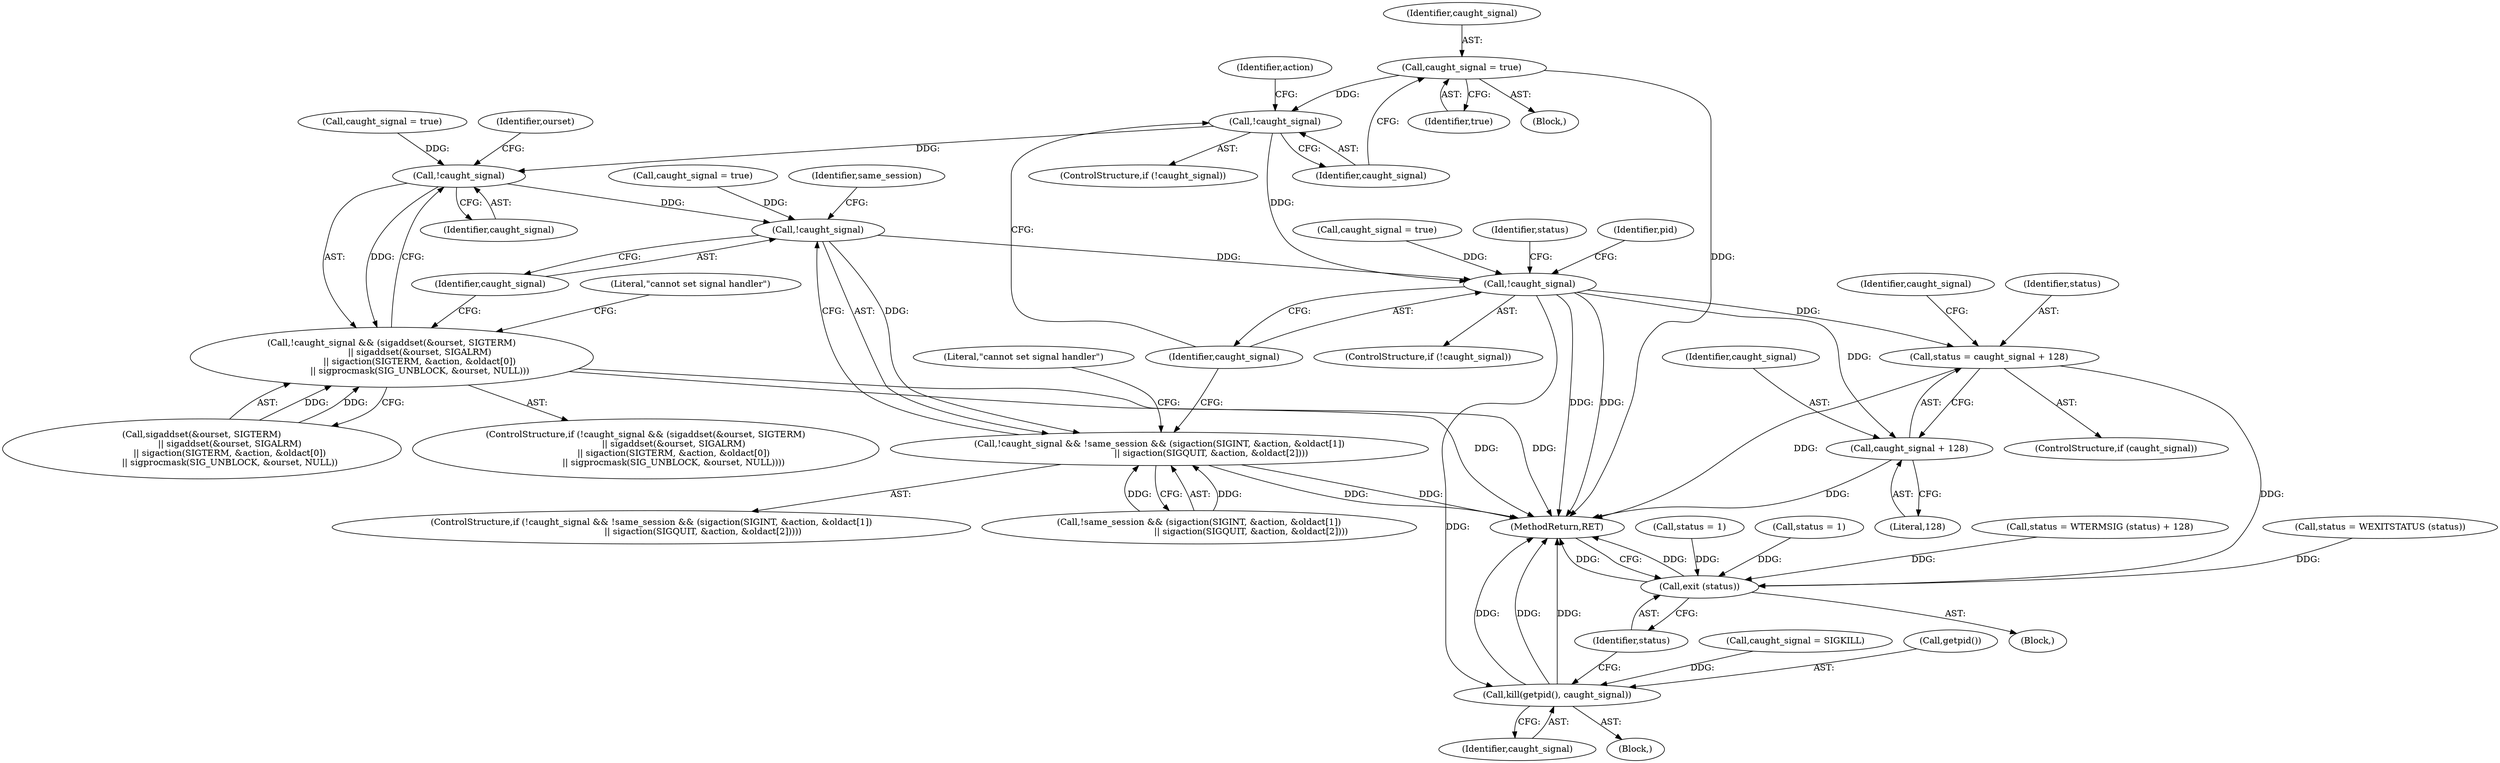 digraph "0_util-linux_dffab154d29a288aa171ff50263ecc8f2e14a891@API" {
"1000188" [label="(Call,caught_signal = true)"];
"1000192" [label="(Call,!caught_signal)"];
"1000237" [label="(Call,!caught_signal)"];
"1000236" [label="(Call,!caught_signal && (sigaddset(&ourset, SIGTERM)\n                    || sigaddset(&ourset, SIGALRM)\n                    || sigaction(SIGTERM, &action, &oldact[0])\n                    || sigprocmask(SIG_UNBLOCK, &ourset, NULL)))"];
"1000272" [label="(Call,!caught_signal)"];
"1000271" [label="(Call,!caught_signal && !same_session && (sigaction(SIGINT, &action, &oldact[1])\n                                     || sigaction(SIGQUIT, &action, &oldact[2])))"];
"1000302" [label="(Call,!caught_signal)"];
"1000372" [label="(Call,status = caught_signal + 128)"];
"1000447" [label="(Call,exit (status))"];
"1000374" [label="(Call,caught_signal + 128)"];
"1000444" [label="(Call,kill(getpid(), caught_signal))"];
"1000238" [label="(Identifier,caught_signal)"];
"1000448" [label="(Identifier,status)"];
"1000191" [label="(ControlStructure,if (!caught_signal))"];
"1000239" [label="(Call,sigaddset(&ourset, SIGTERM)\n                    || sigaddset(&ourset, SIGALRM)\n                    || sigaction(SIGTERM, &action, &oldact[0])\n                    || sigprocmask(SIG_UNBLOCK, &ourset, NULL))"];
"1000302" [label="(Call,!caught_signal)"];
"1000273" [label="(Identifier,caught_signal)"];
"1000270" [label="(ControlStructure,if (!caught_signal && !same_session && (sigaction(SIGINT, &action, &oldact[1])\n                                     || sigaction(SIGQUIT, &action, &oldact[2]))))"];
"1000444" [label="(Call,kill(getpid(), caught_signal))"];
"1000297" [label="(Literal,\"cannot set signal handler\")"];
"1000193" [label="(Identifier,caught_signal)"];
"1000446" [label="(Identifier,caught_signal)"];
"1000376" [label="(Literal,128)"];
"1000198" [label="(Identifier,action)"];
"1000236" [label="(Call,!caught_signal && (sigaddset(&ourset, SIGTERM)\n                    || sigaddset(&ourset, SIGALRM)\n                    || sigaction(SIGTERM, &action, &oldact[0])\n                    || sigprocmask(SIG_UNBLOCK, &ourset, NULL)))"];
"1000274" [label="(Call,!same_session && (sigaction(SIGINT, &action, &oldact[1])\n                                     || sigaction(SIGQUIT, &action, &oldact[2])))"];
"1000303" [label="(Identifier,caught_signal)"];
"1000372" [label="(Call,status = caught_signal + 128)"];
"1000365" [label="(Call,status = WEXITSTATUS (status))"];
"1000272" [label="(Call,!caught_signal)"];
"1000271" [label="(Call,!caught_signal && !same_session && (sigaction(SIGINT, &action, &oldact[1])\n                                     || sigaction(SIGQUIT, &action, &oldact[2])))"];
"1000267" [label="(Call,caught_signal = true)"];
"1000298" [label="(Call,caught_signal = true)"];
"1000189" [label="(Identifier,caught_signal)"];
"1000373" [label="(Identifier,status)"];
"1000399" [label="(Block,)"];
"1000190" [label="(Identifier,true)"];
"1000382" [label="(Call,status = 1)"];
"1000383" [label="(Identifier,status)"];
"1000370" [label="(ControlStructure,if (caught_signal))"];
"1000440" [label="(Call,caught_signal = SIGKILL)"];
"1000188" [label="(Call,caught_signal = true)"];
"1000192" [label="(Call,!caught_signal)"];
"1000309" [label="(Identifier,pid)"];
"1000184" [label="(Block,)"];
"1000375" [label="(Identifier,caught_signal)"];
"1000386" [label="(Identifier,caught_signal)"];
"1000445" [label="(Call,getpid())"];
"1000447" [label="(Call,exit (status))"];
"1000242" [label="(Identifier,ourset)"];
"1000374" [label="(Call,caught_signal + 128)"];
"1000108" [label="(Block,)"];
"1000237" [label="(Call,!caught_signal)"];
"1000301" [label="(ControlStructure,if (!caught_signal))"];
"1000276" [label="(Identifier,same_session)"];
"1000378" [label="(Call,status = 1)"];
"1000266" [label="(Literal,\"cannot set signal handler\")"];
"1000235" [label="(ControlStructure,if (!caught_signal && (sigaddset(&ourset, SIGTERM)\n                    || sigaddset(&ourset, SIGALRM)\n                    || sigaction(SIGTERM, &action, &oldact[0])\n                    || sigprocmask(SIG_UNBLOCK, &ourset, NULL))))"];
"1000449" [label="(MethodReturn,RET)"];
"1000358" [label="(Call,status = WTERMSIG (status) + 128)"];
"1000232" [label="(Call,caught_signal = true)"];
"1000188" -> "1000184"  [label="AST: "];
"1000188" -> "1000190"  [label="CFG: "];
"1000189" -> "1000188"  [label="AST: "];
"1000190" -> "1000188"  [label="AST: "];
"1000193" -> "1000188"  [label="CFG: "];
"1000188" -> "1000449"  [label="DDG: "];
"1000188" -> "1000192"  [label="DDG: "];
"1000192" -> "1000191"  [label="AST: "];
"1000192" -> "1000193"  [label="CFG: "];
"1000193" -> "1000192"  [label="AST: "];
"1000198" -> "1000192"  [label="CFG: "];
"1000303" -> "1000192"  [label="CFG: "];
"1000192" -> "1000237"  [label="DDG: "];
"1000192" -> "1000302"  [label="DDG: "];
"1000237" -> "1000236"  [label="AST: "];
"1000237" -> "1000238"  [label="CFG: "];
"1000238" -> "1000237"  [label="AST: "];
"1000242" -> "1000237"  [label="CFG: "];
"1000236" -> "1000237"  [label="CFG: "];
"1000237" -> "1000236"  [label="DDG: "];
"1000232" -> "1000237"  [label="DDG: "];
"1000237" -> "1000272"  [label="DDG: "];
"1000236" -> "1000235"  [label="AST: "];
"1000236" -> "1000239"  [label="CFG: "];
"1000239" -> "1000236"  [label="AST: "];
"1000266" -> "1000236"  [label="CFG: "];
"1000273" -> "1000236"  [label="CFG: "];
"1000236" -> "1000449"  [label="DDG: "];
"1000236" -> "1000449"  [label="DDG: "];
"1000239" -> "1000236"  [label="DDG: "];
"1000239" -> "1000236"  [label="DDG: "];
"1000272" -> "1000271"  [label="AST: "];
"1000272" -> "1000273"  [label="CFG: "];
"1000273" -> "1000272"  [label="AST: "];
"1000276" -> "1000272"  [label="CFG: "];
"1000271" -> "1000272"  [label="CFG: "];
"1000272" -> "1000271"  [label="DDG: "];
"1000267" -> "1000272"  [label="DDG: "];
"1000272" -> "1000302"  [label="DDG: "];
"1000271" -> "1000270"  [label="AST: "];
"1000271" -> "1000274"  [label="CFG: "];
"1000274" -> "1000271"  [label="AST: "];
"1000297" -> "1000271"  [label="CFG: "];
"1000303" -> "1000271"  [label="CFG: "];
"1000271" -> "1000449"  [label="DDG: "];
"1000271" -> "1000449"  [label="DDG: "];
"1000274" -> "1000271"  [label="DDG: "];
"1000274" -> "1000271"  [label="DDG: "];
"1000302" -> "1000301"  [label="AST: "];
"1000302" -> "1000303"  [label="CFG: "];
"1000303" -> "1000302"  [label="AST: "];
"1000309" -> "1000302"  [label="CFG: "];
"1000383" -> "1000302"  [label="CFG: "];
"1000302" -> "1000449"  [label="DDG: "];
"1000302" -> "1000449"  [label="DDG: "];
"1000298" -> "1000302"  [label="DDG: "];
"1000302" -> "1000372"  [label="DDG: "];
"1000302" -> "1000374"  [label="DDG: "];
"1000302" -> "1000444"  [label="DDG: "];
"1000372" -> "1000370"  [label="AST: "];
"1000372" -> "1000374"  [label="CFG: "];
"1000373" -> "1000372"  [label="AST: "];
"1000374" -> "1000372"  [label="AST: "];
"1000386" -> "1000372"  [label="CFG: "];
"1000372" -> "1000449"  [label="DDG: "];
"1000372" -> "1000447"  [label="DDG: "];
"1000447" -> "1000108"  [label="AST: "];
"1000447" -> "1000448"  [label="CFG: "];
"1000448" -> "1000447"  [label="AST: "];
"1000449" -> "1000447"  [label="CFG: "];
"1000447" -> "1000449"  [label="DDG: "];
"1000447" -> "1000449"  [label="DDG: "];
"1000382" -> "1000447"  [label="DDG: "];
"1000378" -> "1000447"  [label="DDG: "];
"1000365" -> "1000447"  [label="DDG: "];
"1000358" -> "1000447"  [label="DDG: "];
"1000374" -> "1000376"  [label="CFG: "];
"1000375" -> "1000374"  [label="AST: "];
"1000376" -> "1000374"  [label="AST: "];
"1000374" -> "1000449"  [label="DDG: "];
"1000444" -> "1000399"  [label="AST: "];
"1000444" -> "1000446"  [label="CFG: "];
"1000445" -> "1000444"  [label="AST: "];
"1000446" -> "1000444"  [label="AST: "];
"1000448" -> "1000444"  [label="CFG: "];
"1000444" -> "1000449"  [label="DDG: "];
"1000444" -> "1000449"  [label="DDG: "];
"1000444" -> "1000449"  [label="DDG: "];
"1000440" -> "1000444"  [label="DDG: "];
}
